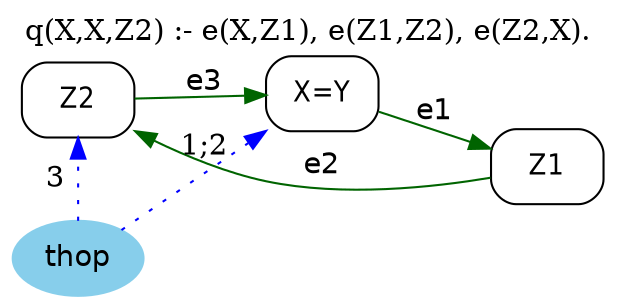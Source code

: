 strict digraph G {
	graph [bb="0,0,271.19,138",
		label="q(X,X,Z2) :- e(X,Z1), e(Z1,Z2), e(Z2,X).",
		labelloc=t,
		lheight=0.21,
		lp="135.6,126.5",
		lwidth=3.22,
		rankdir=LR
	];
	node [label="\N"];
	Z2	 [fontname="Helvetica-Narrow",
		height=0.5,
		pos="28.597,94",
		shape=box,
		style=rounded,
		width=0.75];
	X	 [fontname="Helvetica-Narrow",
		height=0.5,
		label="X=Y",
		pos="138.19,97",
		shape=box,
		style=rounded,
		width=0.75];
	Z2 -> X	 [color=darkgreen,
		fontname=helvetica,
		label=e3,
		lp="84.195,102.5",
		pos="e,111.04,96.257 55.689,94.742 69.257,95.113 85.901,95.569 100.68,95.973"];
	Z1	 [fontname="Helvetica-Narrow",
		height=0.5,
		pos="244.19,62",
		shape=box,
		style=rounded,
		width=0.75];
	X -> Z1	 [color=darkgreen,
		fontname=helvetica,
		label=e1,
		lp="191.19,88.5",
		pos="e,216.85,71.028 165.22,88.077 177.95,83.873 193.34,78.79 207.15,74.233"];
	Z1 -> Z2	 [color=darkgreen,
		fontname=helvetica,
		label=e2,
		lp="138.19,62.5",
		pos="e,55.781,77.425 217.09,56.326 189.95,51.634 147.18,46.931 111.19,55 95.354,58.552 78.973,65.5 65.018,72.56"];
	thop	 [color=skyblue,
		fillcolor=skyblue,
		fontname=helvetica,
		height=0.5,
		pos="28.597,18",
		shape=oval,
		style="filled,rounded",
		width=0.79437];
	thop -> Z2	 [color=blue,
		constraint=false,
		label=3,
		lp="18.097,56",
		pos="e,28.597,75.855 28.597,36.011 28.597,44.843 28.597,55.69 28.597,65.604",
		style=dotted];
	thop -> X	 [color=blue,
		constraint=false,
		label="1;2",
		lp="84.195,69.5",
		pos="e,113.15,78.95 47.688,31.761 63.43,43.108 86.136,59.475 104.87,72.977",
		style=dotted];
}
